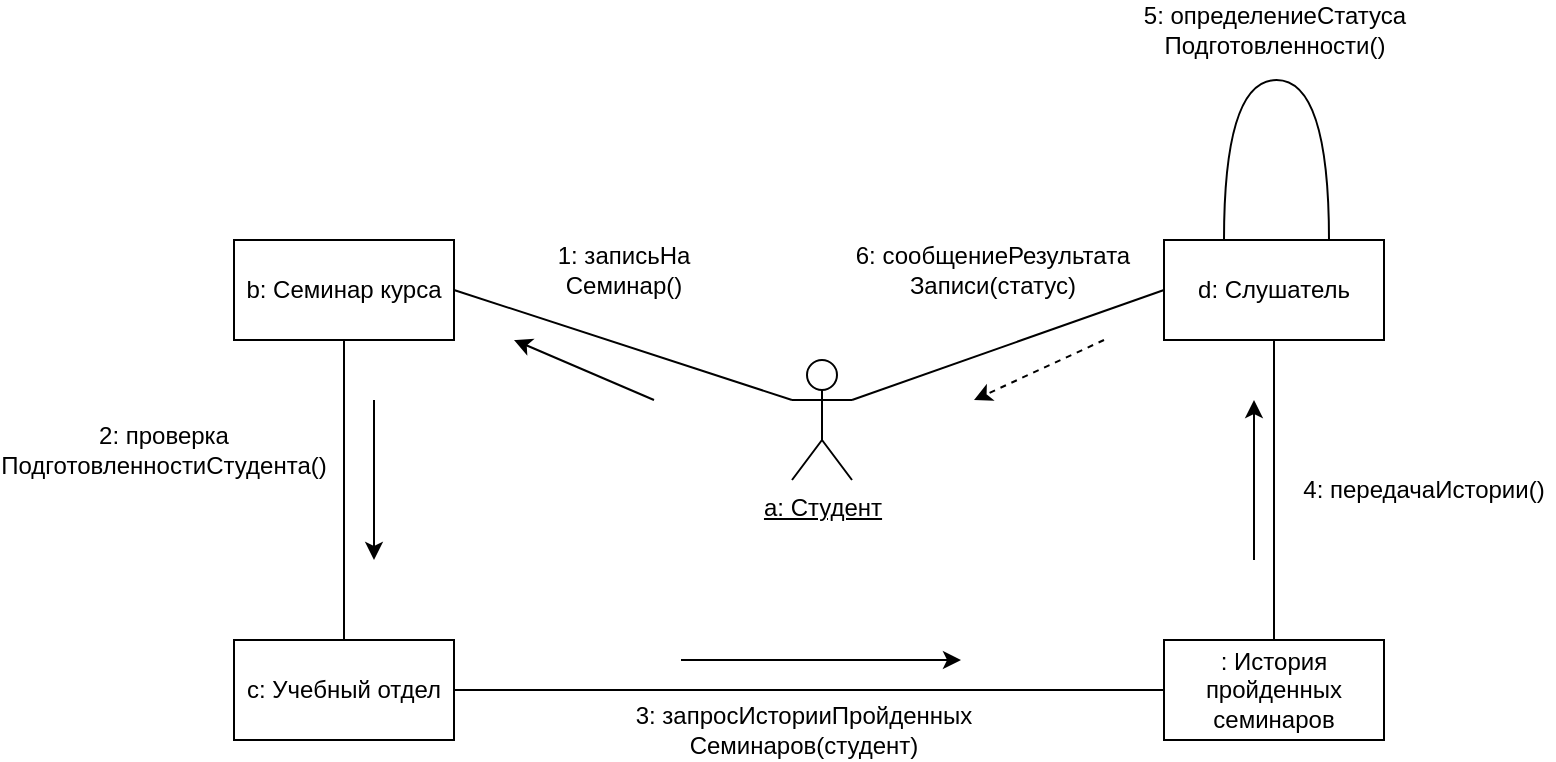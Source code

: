 <mxfile version="24.0.6" type="github">
  <diagram name="Страница — 1" id="MvU0qm0hST8m1UbMpDiH">
    <mxGraphModel dx="2603" dy="1422" grid="1" gridSize="10" guides="1" tooltips="1" connect="1" arrows="1" fold="1" page="1" pageScale="1" pageWidth="827" pageHeight="1169" math="0" shadow="0">
      <root>
        <mxCell id="0" />
        <mxCell id="1" parent="0" />
        <mxCell id="LPzuJbu22fNbqABVCofO-6" style="rounded=0;orthogonalLoop=1;jettySize=auto;html=1;exitX=0;exitY=0.333;exitDx=0;exitDy=0;exitPerimeter=0;entryX=1;entryY=0.5;entryDx=0;entryDy=0;endArrow=none;endFill=0;" edge="1" parent="1" source="LPzuJbu22fNbqABVCofO-1" target="LPzuJbu22fNbqABVCofO-2">
          <mxGeometry relative="1" as="geometry">
            <mxPoint x="399" y="640" as="sourcePoint" />
          </mxGeometry>
        </mxCell>
        <mxCell id="LPzuJbu22fNbqABVCofO-7" style="rounded=0;orthogonalLoop=1;jettySize=auto;html=1;exitX=1;exitY=0.333;exitDx=0;exitDy=0;exitPerimeter=0;entryX=0;entryY=0.5;entryDx=0;entryDy=0;endArrow=none;endFill=0;" edge="1" parent="1" source="LPzuJbu22fNbqABVCofO-1" target="LPzuJbu22fNbqABVCofO-4">
          <mxGeometry relative="1" as="geometry">
            <mxPoint x="564" y="640" as="sourcePoint" />
          </mxGeometry>
        </mxCell>
        <mxCell id="LPzuJbu22fNbqABVCofO-1" value="&lt;u&gt;a: Студент&lt;/u&gt;" style="shape=umlActor;verticalLabelPosition=bottom;verticalAlign=top;html=1;outlineConnect=0;" vertex="1" parent="1">
          <mxGeometry x="469" y="620" width="30" height="60" as="geometry" />
        </mxCell>
        <mxCell id="LPzuJbu22fNbqABVCofO-10" style="rounded=0;orthogonalLoop=1;jettySize=auto;html=1;entryX=0.5;entryY=0;entryDx=0;entryDy=0;endArrow=none;endFill=0;" edge="1" parent="1" source="LPzuJbu22fNbqABVCofO-2" target="LPzuJbu22fNbqABVCofO-3">
          <mxGeometry relative="1" as="geometry" />
        </mxCell>
        <mxCell id="LPzuJbu22fNbqABVCofO-2" value="b: Семинар курса" style="html=1;whiteSpace=wrap;" vertex="1" parent="1">
          <mxGeometry x="190" y="560" width="110" height="50" as="geometry" />
        </mxCell>
        <mxCell id="LPzuJbu22fNbqABVCofO-3" value="c: Учебный отдел" style="html=1;whiteSpace=wrap;" vertex="1" parent="1">
          <mxGeometry x="190" y="760" width="110" height="50" as="geometry" />
        </mxCell>
        <mxCell id="LPzuJbu22fNbqABVCofO-8" style="rounded=0;orthogonalLoop=1;jettySize=auto;html=1;endArrow=none;endFill=0;" edge="1" parent="1" source="LPzuJbu22fNbqABVCofO-4" target="LPzuJbu22fNbqABVCofO-5">
          <mxGeometry relative="1" as="geometry" />
        </mxCell>
        <mxCell id="LPzuJbu22fNbqABVCofO-4" value="d: Слушатель" style="html=1;whiteSpace=wrap;" vertex="1" parent="1">
          <mxGeometry x="655" y="560" width="110" height="50" as="geometry" />
        </mxCell>
        <mxCell id="LPzuJbu22fNbqABVCofO-9" style="rounded=0;orthogonalLoop=1;jettySize=auto;html=1;entryX=1;entryY=0.5;entryDx=0;entryDy=0;endArrow=none;endFill=0;" edge="1" parent="1" source="LPzuJbu22fNbqABVCofO-5" target="LPzuJbu22fNbqABVCofO-3">
          <mxGeometry relative="1" as="geometry" />
        </mxCell>
        <mxCell id="LPzuJbu22fNbqABVCofO-5" value=": История пройденных семинаров" style="html=1;whiteSpace=wrap;" vertex="1" parent="1">
          <mxGeometry x="655" y="760" width="110" height="50" as="geometry" />
        </mxCell>
        <mxCell id="LPzuJbu22fNbqABVCofO-11" style="edgeStyle=orthogonalEdgeStyle;rounded=0;orthogonalLoop=1;jettySize=auto;html=1;entryX=0.75;entryY=0;entryDx=0;entryDy=0;endArrow=none;endFill=0;curved=1;" edge="1" parent="1" source="LPzuJbu22fNbqABVCofO-4" target="LPzuJbu22fNbqABVCofO-4">
          <mxGeometry relative="1" as="geometry">
            <Array as="points">
              <mxPoint x="685" y="480" />
              <mxPoint x="738" y="480" />
            </Array>
          </mxGeometry>
        </mxCell>
        <mxCell id="LPzuJbu22fNbqABVCofO-12" value="" style="endArrow=classic;html=1;rounded=0;" edge="1" parent="1">
          <mxGeometry width="50" height="50" relative="1" as="geometry">
            <mxPoint x="260" y="640" as="sourcePoint" />
            <mxPoint x="260" y="720" as="targetPoint" />
          </mxGeometry>
        </mxCell>
        <mxCell id="LPzuJbu22fNbqABVCofO-13" value="" style="endArrow=classic;html=1;rounded=0;" edge="1" parent="1">
          <mxGeometry width="50" height="50" relative="1" as="geometry">
            <mxPoint x="700" y="720" as="sourcePoint" />
            <mxPoint x="700" y="640" as="targetPoint" />
          </mxGeometry>
        </mxCell>
        <mxCell id="LPzuJbu22fNbqABVCofO-14" value="" style="endArrow=classic;html=1;rounded=0;" edge="1" parent="1">
          <mxGeometry width="50" height="50" relative="1" as="geometry">
            <mxPoint x="413.5" y="770" as="sourcePoint" />
            <mxPoint x="553.5" y="770" as="targetPoint" />
          </mxGeometry>
        </mxCell>
        <mxCell id="LPzuJbu22fNbqABVCofO-15" value="" style="endArrow=classic;html=1;rounded=0;" edge="1" parent="1">
          <mxGeometry width="50" height="50" relative="1" as="geometry">
            <mxPoint x="400" y="640" as="sourcePoint" />
            <mxPoint x="330" y="610" as="targetPoint" />
          </mxGeometry>
        </mxCell>
        <mxCell id="LPzuJbu22fNbqABVCofO-16" value="" style="endArrow=classic;html=1;rounded=0;dashed=1;" edge="1" parent="1">
          <mxGeometry width="50" height="50" relative="1" as="geometry">
            <mxPoint x="625" y="610" as="sourcePoint" />
            <mxPoint x="560" y="640" as="targetPoint" />
          </mxGeometry>
        </mxCell>
        <mxCell id="LPzuJbu22fNbqABVCofO-18" value="1: записьНа&lt;div&gt;Семинар()&lt;/div&gt;" style="text;html=1;align=center;verticalAlign=middle;whiteSpace=wrap;rounded=0;" vertex="1" parent="1">
          <mxGeometry x="350" y="560" width="70" height="30" as="geometry" />
        </mxCell>
        <mxCell id="LPzuJbu22fNbqABVCofO-19" value="6: сообщениеРезультата&lt;br&gt;&lt;div&gt;Записи(статус)&lt;/div&gt;" style="text;html=1;align=center;verticalAlign=middle;whiteSpace=wrap;rounded=0;" vertex="1" parent="1">
          <mxGeometry x="499" y="560" width="141" height="30" as="geometry" />
        </mxCell>
        <mxCell id="LPzuJbu22fNbqABVCofO-20" value="2: проверка&lt;div&gt;ПодготовленностиСтудента()&lt;/div&gt;" style="text;html=1;align=center;verticalAlign=middle;whiteSpace=wrap;rounded=0;" vertex="1" parent="1">
          <mxGeometry x="120" y="650" width="70" height="30" as="geometry" />
        </mxCell>
        <mxCell id="LPzuJbu22fNbqABVCofO-21" value="3: запросИсторииПройденных&lt;div&gt;Семинаров(студент)&lt;/div&gt;" style="text;html=1;align=center;verticalAlign=middle;whiteSpace=wrap;rounded=0;" vertex="1" parent="1">
          <mxGeometry x="360" y="790" width="230" height="30" as="geometry" />
        </mxCell>
        <mxCell id="LPzuJbu22fNbqABVCofO-22" value="4: передачаИстории()" style="text;html=1;align=center;verticalAlign=middle;whiteSpace=wrap;rounded=0;" vertex="1" parent="1">
          <mxGeometry x="720" y="670" width="130" height="30" as="geometry" />
        </mxCell>
        <mxCell id="LPzuJbu22fNbqABVCofO-23" value="5: определениеСтатуса&lt;div&gt;Подготовленности()&lt;/div&gt;" style="text;html=1;align=center;verticalAlign=middle;whiteSpace=wrap;rounded=0;" vertex="1" parent="1">
          <mxGeometry x="632.5" y="440" width="155" height="30" as="geometry" />
        </mxCell>
      </root>
    </mxGraphModel>
  </diagram>
</mxfile>
